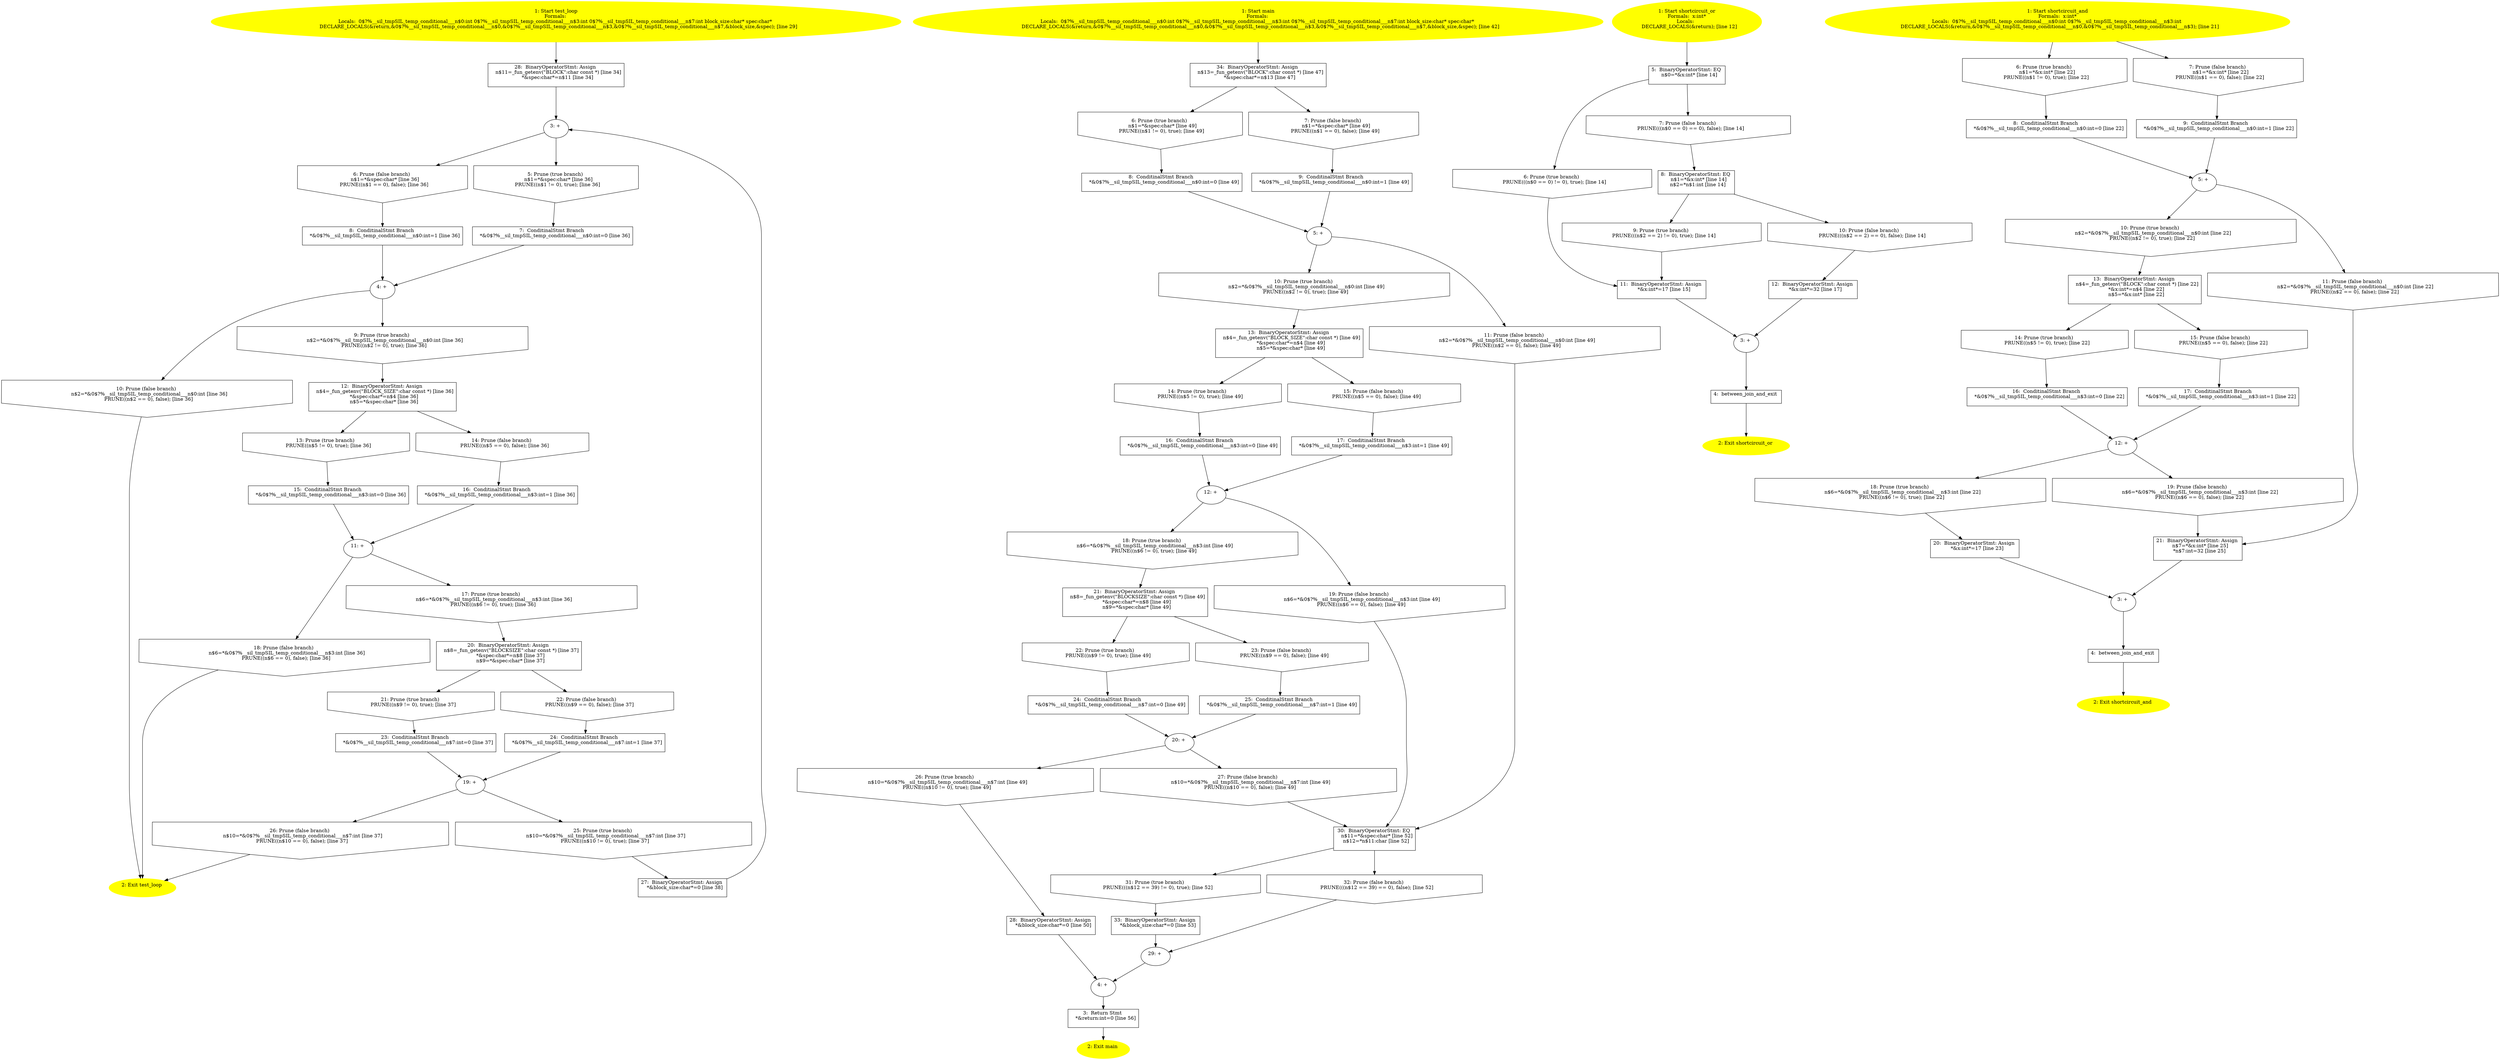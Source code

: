 /* @generated */
digraph iCFG {
"test_loop.254a9d372f8f45542e409771135b9322_1" [label="1: Start test_loop\nFormals: \nLocals:  0$?%__sil_tmpSIL_temp_conditional___n$0:int 0$?%__sil_tmpSIL_temp_conditional___n$3:int 0$?%__sil_tmpSIL_temp_conditional___n$7:int block_size:char* spec:char* \n   DECLARE_LOCALS(&return,&0$?%__sil_tmpSIL_temp_conditional___n$0,&0$?%__sil_tmpSIL_temp_conditional___n$3,&0$?%__sil_tmpSIL_temp_conditional___n$7,&block_size,&spec); [line 29]\n " color=yellow style=filled]
	

	 "test_loop.254a9d372f8f45542e409771135b9322_1" -> "test_loop.254a9d372f8f45542e409771135b9322_28" ;
"test_loop.254a9d372f8f45542e409771135b9322_2" [label="2: Exit test_loop \n  " color=yellow style=filled]
	

"test_loop.254a9d372f8f45542e409771135b9322_3" [label="3: + \n  " ]
	

	 "test_loop.254a9d372f8f45542e409771135b9322_3" -> "test_loop.254a9d372f8f45542e409771135b9322_5" ;
	 "test_loop.254a9d372f8f45542e409771135b9322_3" -> "test_loop.254a9d372f8f45542e409771135b9322_6" ;
"test_loop.254a9d372f8f45542e409771135b9322_4" [label="4: + \n  " ]
	

	 "test_loop.254a9d372f8f45542e409771135b9322_4" -> "test_loop.254a9d372f8f45542e409771135b9322_9" ;
	 "test_loop.254a9d372f8f45542e409771135b9322_4" -> "test_loop.254a9d372f8f45542e409771135b9322_10" ;
"test_loop.254a9d372f8f45542e409771135b9322_5" [label="5: Prune (true branch) \n   n$1=*&spec:char* [line 36]\n  PRUNE((n$1 != 0), true); [line 36]\n " shape="invhouse"]
	

	 "test_loop.254a9d372f8f45542e409771135b9322_5" -> "test_loop.254a9d372f8f45542e409771135b9322_7" ;
"test_loop.254a9d372f8f45542e409771135b9322_6" [label="6: Prune (false branch) \n   n$1=*&spec:char* [line 36]\n  PRUNE((n$1 == 0), false); [line 36]\n " shape="invhouse"]
	

	 "test_loop.254a9d372f8f45542e409771135b9322_6" -> "test_loop.254a9d372f8f45542e409771135b9322_8" ;
"test_loop.254a9d372f8f45542e409771135b9322_7" [label="7:  ConditinalStmt Branch \n   *&0$?%__sil_tmpSIL_temp_conditional___n$0:int=0 [line 36]\n " shape="box"]
	

	 "test_loop.254a9d372f8f45542e409771135b9322_7" -> "test_loop.254a9d372f8f45542e409771135b9322_4" ;
"test_loop.254a9d372f8f45542e409771135b9322_8" [label="8:  ConditinalStmt Branch \n   *&0$?%__sil_tmpSIL_temp_conditional___n$0:int=1 [line 36]\n " shape="box"]
	

	 "test_loop.254a9d372f8f45542e409771135b9322_8" -> "test_loop.254a9d372f8f45542e409771135b9322_4" ;
"test_loop.254a9d372f8f45542e409771135b9322_9" [label="9: Prune (true branch) \n   n$2=*&0$?%__sil_tmpSIL_temp_conditional___n$0:int [line 36]\n  PRUNE((n$2 != 0), true); [line 36]\n " shape="invhouse"]
	

	 "test_loop.254a9d372f8f45542e409771135b9322_9" -> "test_loop.254a9d372f8f45542e409771135b9322_12" ;
"test_loop.254a9d372f8f45542e409771135b9322_10" [label="10: Prune (false branch) \n   n$2=*&0$?%__sil_tmpSIL_temp_conditional___n$0:int [line 36]\n  PRUNE((n$2 == 0), false); [line 36]\n " shape="invhouse"]
	

	 "test_loop.254a9d372f8f45542e409771135b9322_10" -> "test_loop.254a9d372f8f45542e409771135b9322_2" ;
"test_loop.254a9d372f8f45542e409771135b9322_11" [label="11: + \n  " ]
	

	 "test_loop.254a9d372f8f45542e409771135b9322_11" -> "test_loop.254a9d372f8f45542e409771135b9322_17" ;
	 "test_loop.254a9d372f8f45542e409771135b9322_11" -> "test_loop.254a9d372f8f45542e409771135b9322_18" ;
"test_loop.254a9d372f8f45542e409771135b9322_12" [label="12:  BinaryOperatorStmt: Assign \n   n$4=_fun_getenv(\"BLOCK_SIZE\":char const *) [line 36]\n  *&spec:char*=n$4 [line 36]\n  n$5=*&spec:char* [line 36]\n " shape="box"]
	

	 "test_loop.254a9d372f8f45542e409771135b9322_12" -> "test_loop.254a9d372f8f45542e409771135b9322_13" ;
	 "test_loop.254a9d372f8f45542e409771135b9322_12" -> "test_loop.254a9d372f8f45542e409771135b9322_14" ;
"test_loop.254a9d372f8f45542e409771135b9322_13" [label="13: Prune (true branch) \n   PRUNE((n$5 != 0), true); [line 36]\n " shape="invhouse"]
	

	 "test_loop.254a9d372f8f45542e409771135b9322_13" -> "test_loop.254a9d372f8f45542e409771135b9322_15" ;
"test_loop.254a9d372f8f45542e409771135b9322_14" [label="14: Prune (false branch) \n   PRUNE((n$5 == 0), false); [line 36]\n " shape="invhouse"]
	

	 "test_loop.254a9d372f8f45542e409771135b9322_14" -> "test_loop.254a9d372f8f45542e409771135b9322_16" ;
"test_loop.254a9d372f8f45542e409771135b9322_15" [label="15:  ConditinalStmt Branch \n   *&0$?%__sil_tmpSIL_temp_conditional___n$3:int=0 [line 36]\n " shape="box"]
	

	 "test_loop.254a9d372f8f45542e409771135b9322_15" -> "test_loop.254a9d372f8f45542e409771135b9322_11" ;
"test_loop.254a9d372f8f45542e409771135b9322_16" [label="16:  ConditinalStmt Branch \n   *&0$?%__sil_tmpSIL_temp_conditional___n$3:int=1 [line 36]\n " shape="box"]
	

	 "test_loop.254a9d372f8f45542e409771135b9322_16" -> "test_loop.254a9d372f8f45542e409771135b9322_11" ;
"test_loop.254a9d372f8f45542e409771135b9322_17" [label="17: Prune (true branch) \n   n$6=*&0$?%__sil_tmpSIL_temp_conditional___n$3:int [line 36]\n  PRUNE((n$6 != 0), true); [line 36]\n " shape="invhouse"]
	

	 "test_loop.254a9d372f8f45542e409771135b9322_17" -> "test_loop.254a9d372f8f45542e409771135b9322_20" ;
"test_loop.254a9d372f8f45542e409771135b9322_18" [label="18: Prune (false branch) \n   n$6=*&0$?%__sil_tmpSIL_temp_conditional___n$3:int [line 36]\n  PRUNE((n$6 == 0), false); [line 36]\n " shape="invhouse"]
	

	 "test_loop.254a9d372f8f45542e409771135b9322_18" -> "test_loop.254a9d372f8f45542e409771135b9322_2" ;
"test_loop.254a9d372f8f45542e409771135b9322_19" [label="19: + \n  " ]
	

	 "test_loop.254a9d372f8f45542e409771135b9322_19" -> "test_loop.254a9d372f8f45542e409771135b9322_25" ;
	 "test_loop.254a9d372f8f45542e409771135b9322_19" -> "test_loop.254a9d372f8f45542e409771135b9322_26" ;
"test_loop.254a9d372f8f45542e409771135b9322_20" [label="20:  BinaryOperatorStmt: Assign \n   n$8=_fun_getenv(\"BLOCKSIZE\":char const *) [line 37]\n  *&spec:char*=n$8 [line 37]\n  n$9=*&spec:char* [line 37]\n " shape="box"]
	

	 "test_loop.254a9d372f8f45542e409771135b9322_20" -> "test_loop.254a9d372f8f45542e409771135b9322_21" ;
	 "test_loop.254a9d372f8f45542e409771135b9322_20" -> "test_loop.254a9d372f8f45542e409771135b9322_22" ;
"test_loop.254a9d372f8f45542e409771135b9322_21" [label="21: Prune (true branch) \n   PRUNE((n$9 != 0), true); [line 37]\n " shape="invhouse"]
	

	 "test_loop.254a9d372f8f45542e409771135b9322_21" -> "test_loop.254a9d372f8f45542e409771135b9322_23" ;
"test_loop.254a9d372f8f45542e409771135b9322_22" [label="22: Prune (false branch) \n   PRUNE((n$9 == 0), false); [line 37]\n " shape="invhouse"]
	

	 "test_loop.254a9d372f8f45542e409771135b9322_22" -> "test_loop.254a9d372f8f45542e409771135b9322_24" ;
"test_loop.254a9d372f8f45542e409771135b9322_23" [label="23:  ConditinalStmt Branch \n   *&0$?%__sil_tmpSIL_temp_conditional___n$7:int=0 [line 37]\n " shape="box"]
	

	 "test_loop.254a9d372f8f45542e409771135b9322_23" -> "test_loop.254a9d372f8f45542e409771135b9322_19" ;
"test_loop.254a9d372f8f45542e409771135b9322_24" [label="24:  ConditinalStmt Branch \n   *&0$?%__sil_tmpSIL_temp_conditional___n$7:int=1 [line 37]\n " shape="box"]
	

	 "test_loop.254a9d372f8f45542e409771135b9322_24" -> "test_loop.254a9d372f8f45542e409771135b9322_19" ;
"test_loop.254a9d372f8f45542e409771135b9322_25" [label="25: Prune (true branch) \n   n$10=*&0$?%__sil_tmpSIL_temp_conditional___n$7:int [line 37]\n  PRUNE((n$10 != 0), true); [line 37]\n " shape="invhouse"]
	

	 "test_loop.254a9d372f8f45542e409771135b9322_25" -> "test_loop.254a9d372f8f45542e409771135b9322_27" ;
"test_loop.254a9d372f8f45542e409771135b9322_26" [label="26: Prune (false branch) \n   n$10=*&0$?%__sil_tmpSIL_temp_conditional___n$7:int [line 37]\n  PRUNE((n$10 == 0), false); [line 37]\n " shape="invhouse"]
	

	 "test_loop.254a9d372f8f45542e409771135b9322_26" -> "test_loop.254a9d372f8f45542e409771135b9322_2" ;
"test_loop.254a9d372f8f45542e409771135b9322_27" [label="27:  BinaryOperatorStmt: Assign \n   *&block_size:char*=0 [line 38]\n " shape="box"]
	

	 "test_loop.254a9d372f8f45542e409771135b9322_27" -> "test_loop.254a9d372f8f45542e409771135b9322_3" ;
"test_loop.254a9d372f8f45542e409771135b9322_28" [label="28:  BinaryOperatorStmt: Assign \n   n$11=_fun_getenv(\"BLOCK\":char const *) [line 34]\n  *&spec:char*=n$11 [line 34]\n " shape="box"]
	

	 "test_loop.254a9d372f8f45542e409771135b9322_28" -> "test_loop.254a9d372f8f45542e409771135b9322_3" ;
"main.fad58de7366495db4650cfefac2fcd61_1" [label="1: Start main\nFormals: \nLocals:  0$?%__sil_tmpSIL_temp_conditional___n$0:int 0$?%__sil_tmpSIL_temp_conditional___n$3:int 0$?%__sil_tmpSIL_temp_conditional___n$7:int block_size:char* spec:char* \n   DECLARE_LOCALS(&return,&0$?%__sil_tmpSIL_temp_conditional___n$0,&0$?%__sil_tmpSIL_temp_conditional___n$3,&0$?%__sil_tmpSIL_temp_conditional___n$7,&block_size,&spec); [line 42]\n " color=yellow style=filled]
	

	 "main.fad58de7366495db4650cfefac2fcd61_1" -> "main.fad58de7366495db4650cfefac2fcd61_34" ;
"main.fad58de7366495db4650cfefac2fcd61_2" [label="2: Exit main \n  " color=yellow style=filled]
	

"main.fad58de7366495db4650cfefac2fcd61_3" [label="3:  Return Stmt \n   *&return:int=0 [line 56]\n " shape="box"]
	

	 "main.fad58de7366495db4650cfefac2fcd61_3" -> "main.fad58de7366495db4650cfefac2fcd61_2" ;
"main.fad58de7366495db4650cfefac2fcd61_4" [label="4: + \n  " ]
	

	 "main.fad58de7366495db4650cfefac2fcd61_4" -> "main.fad58de7366495db4650cfefac2fcd61_3" ;
"main.fad58de7366495db4650cfefac2fcd61_5" [label="5: + \n  " ]
	

	 "main.fad58de7366495db4650cfefac2fcd61_5" -> "main.fad58de7366495db4650cfefac2fcd61_10" ;
	 "main.fad58de7366495db4650cfefac2fcd61_5" -> "main.fad58de7366495db4650cfefac2fcd61_11" ;
"main.fad58de7366495db4650cfefac2fcd61_6" [label="6: Prune (true branch) \n   n$1=*&spec:char* [line 49]\n  PRUNE((n$1 != 0), true); [line 49]\n " shape="invhouse"]
	

	 "main.fad58de7366495db4650cfefac2fcd61_6" -> "main.fad58de7366495db4650cfefac2fcd61_8" ;
"main.fad58de7366495db4650cfefac2fcd61_7" [label="7: Prune (false branch) \n   n$1=*&spec:char* [line 49]\n  PRUNE((n$1 == 0), false); [line 49]\n " shape="invhouse"]
	

	 "main.fad58de7366495db4650cfefac2fcd61_7" -> "main.fad58de7366495db4650cfefac2fcd61_9" ;
"main.fad58de7366495db4650cfefac2fcd61_8" [label="8:  ConditinalStmt Branch \n   *&0$?%__sil_tmpSIL_temp_conditional___n$0:int=0 [line 49]\n " shape="box"]
	

	 "main.fad58de7366495db4650cfefac2fcd61_8" -> "main.fad58de7366495db4650cfefac2fcd61_5" ;
"main.fad58de7366495db4650cfefac2fcd61_9" [label="9:  ConditinalStmt Branch \n   *&0$?%__sil_tmpSIL_temp_conditional___n$0:int=1 [line 49]\n " shape="box"]
	

	 "main.fad58de7366495db4650cfefac2fcd61_9" -> "main.fad58de7366495db4650cfefac2fcd61_5" ;
"main.fad58de7366495db4650cfefac2fcd61_10" [label="10: Prune (true branch) \n   n$2=*&0$?%__sil_tmpSIL_temp_conditional___n$0:int [line 49]\n  PRUNE((n$2 != 0), true); [line 49]\n " shape="invhouse"]
	

	 "main.fad58de7366495db4650cfefac2fcd61_10" -> "main.fad58de7366495db4650cfefac2fcd61_13" ;
"main.fad58de7366495db4650cfefac2fcd61_11" [label="11: Prune (false branch) \n   n$2=*&0$?%__sil_tmpSIL_temp_conditional___n$0:int [line 49]\n  PRUNE((n$2 == 0), false); [line 49]\n " shape="invhouse"]
	

	 "main.fad58de7366495db4650cfefac2fcd61_11" -> "main.fad58de7366495db4650cfefac2fcd61_30" ;
"main.fad58de7366495db4650cfefac2fcd61_12" [label="12: + \n  " ]
	

	 "main.fad58de7366495db4650cfefac2fcd61_12" -> "main.fad58de7366495db4650cfefac2fcd61_18" ;
	 "main.fad58de7366495db4650cfefac2fcd61_12" -> "main.fad58de7366495db4650cfefac2fcd61_19" ;
"main.fad58de7366495db4650cfefac2fcd61_13" [label="13:  BinaryOperatorStmt: Assign \n   n$4=_fun_getenv(\"BLOCK_SIZE\":char const *) [line 49]\n  *&spec:char*=n$4 [line 49]\n  n$5=*&spec:char* [line 49]\n " shape="box"]
	

	 "main.fad58de7366495db4650cfefac2fcd61_13" -> "main.fad58de7366495db4650cfefac2fcd61_14" ;
	 "main.fad58de7366495db4650cfefac2fcd61_13" -> "main.fad58de7366495db4650cfefac2fcd61_15" ;
"main.fad58de7366495db4650cfefac2fcd61_14" [label="14: Prune (true branch) \n   PRUNE((n$5 != 0), true); [line 49]\n " shape="invhouse"]
	

	 "main.fad58de7366495db4650cfefac2fcd61_14" -> "main.fad58de7366495db4650cfefac2fcd61_16" ;
"main.fad58de7366495db4650cfefac2fcd61_15" [label="15: Prune (false branch) \n   PRUNE((n$5 == 0), false); [line 49]\n " shape="invhouse"]
	

	 "main.fad58de7366495db4650cfefac2fcd61_15" -> "main.fad58de7366495db4650cfefac2fcd61_17" ;
"main.fad58de7366495db4650cfefac2fcd61_16" [label="16:  ConditinalStmt Branch \n   *&0$?%__sil_tmpSIL_temp_conditional___n$3:int=0 [line 49]\n " shape="box"]
	

	 "main.fad58de7366495db4650cfefac2fcd61_16" -> "main.fad58de7366495db4650cfefac2fcd61_12" ;
"main.fad58de7366495db4650cfefac2fcd61_17" [label="17:  ConditinalStmt Branch \n   *&0$?%__sil_tmpSIL_temp_conditional___n$3:int=1 [line 49]\n " shape="box"]
	

	 "main.fad58de7366495db4650cfefac2fcd61_17" -> "main.fad58de7366495db4650cfefac2fcd61_12" ;
"main.fad58de7366495db4650cfefac2fcd61_18" [label="18: Prune (true branch) \n   n$6=*&0$?%__sil_tmpSIL_temp_conditional___n$3:int [line 49]\n  PRUNE((n$6 != 0), true); [line 49]\n " shape="invhouse"]
	

	 "main.fad58de7366495db4650cfefac2fcd61_18" -> "main.fad58de7366495db4650cfefac2fcd61_21" ;
"main.fad58de7366495db4650cfefac2fcd61_19" [label="19: Prune (false branch) \n   n$6=*&0$?%__sil_tmpSIL_temp_conditional___n$3:int [line 49]\n  PRUNE((n$6 == 0), false); [line 49]\n " shape="invhouse"]
	

	 "main.fad58de7366495db4650cfefac2fcd61_19" -> "main.fad58de7366495db4650cfefac2fcd61_30" ;
"main.fad58de7366495db4650cfefac2fcd61_20" [label="20: + \n  " ]
	

	 "main.fad58de7366495db4650cfefac2fcd61_20" -> "main.fad58de7366495db4650cfefac2fcd61_26" ;
	 "main.fad58de7366495db4650cfefac2fcd61_20" -> "main.fad58de7366495db4650cfefac2fcd61_27" ;
"main.fad58de7366495db4650cfefac2fcd61_21" [label="21:  BinaryOperatorStmt: Assign \n   n$8=_fun_getenv(\"BLOCKSIZE\":char const *) [line 49]\n  *&spec:char*=n$8 [line 49]\n  n$9=*&spec:char* [line 49]\n " shape="box"]
	

	 "main.fad58de7366495db4650cfefac2fcd61_21" -> "main.fad58de7366495db4650cfefac2fcd61_22" ;
	 "main.fad58de7366495db4650cfefac2fcd61_21" -> "main.fad58de7366495db4650cfefac2fcd61_23" ;
"main.fad58de7366495db4650cfefac2fcd61_22" [label="22: Prune (true branch) \n   PRUNE((n$9 != 0), true); [line 49]\n " shape="invhouse"]
	

	 "main.fad58de7366495db4650cfefac2fcd61_22" -> "main.fad58de7366495db4650cfefac2fcd61_24" ;
"main.fad58de7366495db4650cfefac2fcd61_23" [label="23: Prune (false branch) \n   PRUNE((n$9 == 0), false); [line 49]\n " shape="invhouse"]
	

	 "main.fad58de7366495db4650cfefac2fcd61_23" -> "main.fad58de7366495db4650cfefac2fcd61_25" ;
"main.fad58de7366495db4650cfefac2fcd61_24" [label="24:  ConditinalStmt Branch \n   *&0$?%__sil_tmpSIL_temp_conditional___n$7:int=0 [line 49]\n " shape="box"]
	

	 "main.fad58de7366495db4650cfefac2fcd61_24" -> "main.fad58de7366495db4650cfefac2fcd61_20" ;
"main.fad58de7366495db4650cfefac2fcd61_25" [label="25:  ConditinalStmt Branch \n   *&0$?%__sil_tmpSIL_temp_conditional___n$7:int=1 [line 49]\n " shape="box"]
	

	 "main.fad58de7366495db4650cfefac2fcd61_25" -> "main.fad58de7366495db4650cfefac2fcd61_20" ;
"main.fad58de7366495db4650cfefac2fcd61_26" [label="26: Prune (true branch) \n   n$10=*&0$?%__sil_tmpSIL_temp_conditional___n$7:int [line 49]\n  PRUNE((n$10 != 0), true); [line 49]\n " shape="invhouse"]
	

	 "main.fad58de7366495db4650cfefac2fcd61_26" -> "main.fad58de7366495db4650cfefac2fcd61_28" ;
"main.fad58de7366495db4650cfefac2fcd61_27" [label="27: Prune (false branch) \n   n$10=*&0$?%__sil_tmpSIL_temp_conditional___n$7:int [line 49]\n  PRUNE((n$10 == 0), false); [line 49]\n " shape="invhouse"]
	

	 "main.fad58de7366495db4650cfefac2fcd61_27" -> "main.fad58de7366495db4650cfefac2fcd61_30" ;
"main.fad58de7366495db4650cfefac2fcd61_28" [label="28:  BinaryOperatorStmt: Assign \n   *&block_size:char*=0 [line 50]\n " shape="box"]
	

	 "main.fad58de7366495db4650cfefac2fcd61_28" -> "main.fad58de7366495db4650cfefac2fcd61_4" ;
"main.fad58de7366495db4650cfefac2fcd61_29" [label="29: + \n  " ]
	

	 "main.fad58de7366495db4650cfefac2fcd61_29" -> "main.fad58de7366495db4650cfefac2fcd61_4" ;
"main.fad58de7366495db4650cfefac2fcd61_30" [label="30:  BinaryOperatorStmt: EQ \n   n$11=*&spec:char* [line 52]\n  n$12=*n$11:char [line 52]\n " shape="box"]
	

	 "main.fad58de7366495db4650cfefac2fcd61_30" -> "main.fad58de7366495db4650cfefac2fcd61_31" ;
	 "main.fad58de7366495db4650cfefac2fcd61_30" -> "main.fad58de7366495db4650cfefac2fcd61_32" ;
"main.fad58de7366495db4650cfefac2fcd61_31" [label="31: Prune (true branch) \n   PRUNE(((n$12 == 39) != 0), true); [line 52]\n " shape="invhouse"]
	

	 "main.fad58de7366495db4650cfefac2fcd61_31" -> "main.fad58de7366495db4650cfefac2fcd61_33" ;
"main.fad58de7366495db4650cfefac2fcd61_32" [label="32: Prune (false branch) \n   PRUNE(((n$12 == 39) == 0), false); [line 52]\n " shape="invhouse"]
	

	 "main.fad58de7366495db4650cfefac2fcd61_32" -> "main.fad58de7366495db4650cfefac2fcd61_29" ;
"main.fad58de7366495db4650cfefac2fcd61_33" [label="33:  BinaryOperatorStmt: Assign \n   *&block_size:char*=0 [line 53]\n " shape="box"]
	

	 "main.fad58de7366495db4650cfefac2fcd61_33" -> "main.fad58de7366495db4650cfefac2fcd61_29" ;
"main.fad58de7366495db4650cfefac2fcd61_34" [label="34:  BinaryOperatorStmt: Assign \n   n$13=_fun_getenv(\"BLOCK\":char const *) [line 47]\n  *&spec:char*=n$13 [line 47]\n " shape="box"]
	

	 "main.fad58de7366495db4650cfefac2fcd61_34" -> "main.fad58de7366495db4650cfefac2fcd61_6" ;
	 "main.fad58de7366495db4650cfefac2fcd61_34" -> "main.fad58de7366495db4650cfefac2fcd61_7" ;
"shortcircuit_or.5845fe75b89f8af7ec1944cd207962af_1" [label="1: Start shortcircuit_or\nFormals:  x:int*\nLocals:  \n   DECLARE_LOCALS(&return); [line 12]\n " color=yellow style=filled]
	

	 "shortcircuit_or.5845fe75b89f8af7ec1944cd207962af_1" -> "shortcircuit_or.5845fe75b89f8af7ec1944cd207962af_5" ;
"shortcircuit_or.5845fe75b89f8af7ec1944cd207962af_2" [label="2: Exit shortcircuit_or \n  " color=yellow style=filled]
	

"shortcircuit_or.5845fe75b89f8af7ec1944cd207962af_3" [label="3: + \n  " ]
	

	 "shortcircuit_or.5845fe75b89f8af7ec1944cd207962af_3" -> "shortcircuit_or.5845fe75b89f8af7ec1944cd207962af_4" ;
"shortcircuit_or.5845fe75b89f8af7ec1944cd207962af_4" [label="4:  between_join_and_exit \n  " shape="box"]
	

	 "shortcircuit_or.5845fe75b89f8af7ec1944cd207962af_4" -> "shortcircuit_or.5845fe75b89f8af7ec1944cd207962af_2" ;
"shortcircuit_or.5845fe75b89f8af7ec1944cd207962af_5" [label="5:  BinaryOperatorStmt: EQ \n   n$0=*&x:int* [line 14]\n " shape="box"]
	

	 "shortcircuit_or.5845fe75b89f8af7ec1944cd207962af_5" -> "shortcircuit_or.5845fe75b89f8af7ec1944cd207962af_6" ;
	 "shortcircuit_or.5845fe75b89f8af7ec1944cd207962af_5" -> "shortcircuit_or.5845fe75b89f8af7ec1944cd207962af_7" ;
"shortcircuit_or.5845fe75b89f8af7ec1944cd207962af_6" [label="6: Prune (true branch) \n   PRUNE(((n$0 == 0) != 0), true); [line 14]\n " shape="invhouse"]
	

	 "shortcircuit_or.5845fe75b89f8af7ec1944cd207962af_6" -> "shortcircuit_or.5845fe75b89f8af7ec1944cd207962af_11" ;
"shortcircuit_or.5845fe75b89f8af7ec1944cd207962af_7" [label="7: Prune (false branch) \n   PRUNE(((n$0 == 0) == 0), false); [line 14]\n " shape="invhouse"]
	

	 "shortcircuit_or.5845fe75b89f8af7ec1944cd207962af_7" -> "shortcircuit_or.5845fe75b89f8af7ec1944cd207962af_8" ;
"shortcircuit_or.5845fe75b89f8af7ec1944cd207962af_8" [label="8:  BinaryOperatorStmt: EQ \n   n$1=*&x:int* [line 14]\n  n$2=*n$1:int [line 14]\n " shape="box"]
	

	 "shortcircuit_or.5845fe75b89f8af7ec1944cd207962af_8" -> "shortcircuit_or.5845fe75b89f8af7ec1944cd207962af_9" ;
	 "shortcircuit_or.5845fe75b89f8af7ec1944cd207962af_8" -> "shortcircuit_or.5845fe75b89f8af7ec1944cd207962af_10" ;
"shortcircuit_or.5845fe75b89f8af7ec1944cd207962af_9" [label="9: Prune (true branch) \n   PRUNE(((n$2 == 2) != 0), true); [line 14]\n " shape="invhouse"]
	

	 "shortcircuit_or.5845fe75b89f8af7ec1944cd207962af_9" -> "shortcircuit_or.5845fe75b89f8af7ec1944cd207962af_11" ;
"shortcircuit_or.5845fe75b89f8af7ec1944cd207962af_10" [label="10: Prune (false branch) \n   PRUNE(((n$2 == 2) == 0), false); [line 14]\n " shape="invhouse"]
	

	 "shortcircuit_or.5845fe75b89f8af7ec1944cd207962af_10" -> "shortcircuit_or.5845fe75b89f8af7ec1944cd207962af_12" ;
"shortcircuit_or.5845fe75b89f8af7ec1944cd207962af_11" [label="11:  BinaryOperatorStmt: Assign \n   *&x:int*=17 [line 15]\n " shape="box"]
	

	 "shortcircuit_or.5845fe75b89f8af7ec1944cd207962af_11" -> "shortcircuit_or.5845fe75b89f8af7ec1944cd207962af_3" ;
"shortcircuit_or.5845fe75b89f8af7ec1944cd207962af_12" [label="12:  BinaryOperatorStmt: Assign \n   *&x:int*=32 [line 17]\n " shape="box"]
	

	 "shortcircuit_or.5845fe75b89f8af7ec1944cd207962af_12" -> "shortcircuit_or.5845fe75b89f8af7ec1944cd207962af_3" ;
"shortcircuit_and.10f9635d805ff3bd29dfc80b8f8d12da_1" [label="1: Start shortcircuit_and\nFormals:  x:int*\nLocals:  0$?%__sil_tmpSIL_temp_conditional___n$0:int 0$?%__sil_tmpSIL_temp_conditional___n$3:int \n   DECLARE_LOCALS(&return,&0$?%__sil_tmpSIL_temp_conditional___n$0,&0$?%__sil_tmpSIL_temp_conditional___n$3); [line 21]\n " color=yellow style=filled]
	

	 "shortcircuit_and.10f9635d805ff3bd29dfc80b8f8d12da_1" -> "shortcircuit_and.10f9635d805ff3bd29dfc80b8f8d12da_6" ;
	 "shortcircuit_and.10f9635d805ff3bd29dfc80b8f8d12da_1" -> "shortcircuit_and.10f9635d805ff3bd29dfc80b8f8d12da_7" ;
"shortcircuit_and.10f9635d805ff3bd29dfc80b8f8d12da_2" [label="2: Exit shortcircuit_and \n  " color=yellow style=filled]
	

"shortcircuit_and.10f9635d805ff3bd29dfc80b8f8d12da_3" [label="3: + \n  " ]
	

	 "shortcircuit_and.10f9635d805ff3bd29dfc80b8f8d12da_3" -> "shortcircuit_and.10f9635d805ff3bd29dfc80b8f8d12da_4" ;
"shortcircuit_and.10f9635d805ff3bd29dfc80b8f8d12da_4" [label="4:  between_join_and_exit \n  " shape="box"]
	

	 "shortcircuit_and.10f9635d805ff3bd29dfc80b8f8d12da_4" -> "shortcircuit_and.10f9635d805ff3bd29dfc80b8f8d12da_2" ;
"shortcircuit_and.10f9635d805ff3bd29dfc80b8f8d12da_5" [label="5: + \n  " ]
	

	 "shortcircuit_and.10f9635d805ff3bd29dfc80b8f8d12da_5" -> "shortcircuit_and.10f9635d805ff3bd29dfc80b8f8d12da_10" ;
	 "shortcircuit_and.10f9635d805ff3bd29dfc80b8f8d12da_5" -> "shortcircuit_and.10f9635d805ff3bd29dfc80b8f8d12da_11" ;
"shortcircuit_and.10f9635d805ff3bd29dfc80b8f8d12da_6" [label="6: Prune (true branch) \n   n$1=*&x:int* [line 22]\n  PRUNE((n$1 != 0), true); [line 22]\n " shape="invhouse"]
	

	 "shortcircuit_and.10f9635d805ff3bd29dfc80b8f8d12da_6" -> "shortcircuit_and.10f9635d805ff3bd29dfc80b8f8d12da_8" ;
"shortcircuit_and.10f9635d805ff3bd29dfc80b8f8d12da_7" [label="7: Prune (false branch) \n   n$1=*&x:int* [line 22]\n  PRUNE((n$1 == 0), false); [line 22]\n " shape="invhouse"]
	

	 "shortcircuit_and.10f9635d805ff3bd29dfc80b8f8d12da_7" -> "shortcircuit_and.10f9635d805ff3bd29dfc80b8f8d12da_9" ;
"shortcircuit_and.10f9635d805ff3bd29dfc80b8f8d12da_8" [label="8:  ConditinalStmt Branch \n   *&0$?%__sil_tmpSIL_temp_conditional___n$0:int=0 [line 22]\n " shape="box"]
	

	 "shortcircuit_and.10f9635d805ff3bd29dfc80b8f8d12da_8" -> "shortcircuit_and.10f9635d805ff3bd29dfc80b8f8d12da_5" ;
"shortcircuit_and.10f9635d805ff3bd29dfc80b8f8d12da_9" [label="9:  ConditinalStmt Branch \n   *&0$?%__sil_tmpSIL_temp_conditional___n$0:int=1 [line 22]\n " shape="box"]
	

	 "shortcircuit_and.10f9635d805ff3bd29dfc80b8f8d12da_9" -> "shortcircuit_and.10f9635d805ff3bd29dfc80b8f8d12da_5" ;
"shortcircuit_and.10f9635d805ff3bd29dfc80b8f8d12da_10" [label="10: Prune (true branch) \n   n$2=*&0$?%__sil_tmpSIL_temp_conditional___n$0:int [line 22]\n  PRUNE((n$2 != 0), true); [line 22]\n " shape="invhouse"]
	

	 "shortcircuit_and.10f9635d805ff3bd29dfc80b8f8d12da_10" -> "shortcircuit_and.10f9635d805ff3bd29dfc80b8f8d12da_13" ;
"shortcircuit_and.10f9635d805ff3bd29dfc80b8f8d12da_11" [label="11: Prune (false branch) \n   n$2=*&0$?%__sil_tmpSIL_temp_conditional___n$0:int [line 22]\n  PRUNE((n$2 == 0), false); [line 22]\n " shape="invhouse"]
	

	 "shortcircuit_and.10f9635d805ff3bd29dfc80b8f8d12da_11" -> "shortcircuit_and.10f9635d805ff3bd29dfc80b8f8d12da_21" ;
"shortcircuit_and.10f9635d805ff3bd29dfc80b8f8d12da_12" [label="12: + \n  " ]
	

	 "shortcircuit_and.10f9635d805ff3bd29dfc80b8f8d12da_12" -> "shortcircuit_and.10f9635d805ff3bd29dfc80b8f8d12da_18" ;
	 "shortcircuit_and.10f9635d805ff3bd29dfc80b8f8d12da_12" -> "shortcircuit_and.10f9635d805ff3bd29dfc80b8f8d12da_19" ;
"shortcircuit_and.10f9635d805ff3bd29dfc80b8f8d12da_13" [label="13:  BinaryOperatorStmt: Assign \n   n$4=_fun_getenv(\"BLOCK\":char const *) [line 22]\n  *&x:int*=n$4 [line 22]\n  n$5=*&x:int* [line 22]\n " shape="box"]
	

	 "shortcircuit_and.10f9635d805ff3bd29dfc80b8f8d12da_13" -> "shortcircuit_and.10f9635d805ff3bd29dfc80b8f8d12da_14" ;
	 "shortcircuit_and.10f9635d805ff3bd29dfc80b8f8d12da_13" -> "shortcircuit_and.10f9635d805ff3bd29dfc80b8f8d12da_15" ;
"shortcircuit_and.10f9635d805ff3bd29dfc80b8f8d12da_14" [label="14: Prune (true branch) \n   PRUNE((n$5 != 0), true); [line 22]\n " shape="invhouse"]
	

	 "shortcircuit_and.10f9635d805ff3bd29dfc80b8f8d12da_14" -> "shortcircuit_and.10f9635d805ff3bd29dfc80b8f8d12da_16" ;
"shortcircuit_and.10f9635d805ff3bd29dfc80b8f8d12da_15" [label="15: Prune (false branch) \n   PRUNE((n$5 == 0), false); [line 22]\n " shape="invhouse"]
	

	 "shortcircuit_and.10f9635d805ff3bd29dfc80b8f8d12da_15" -> "shortcircuit_and.10f9635d805ff3bd29dfc80b8f8d12da_17" ;
"shortcircuit_and.10f9635d805ff3bd29dfc80b8f8d12da_16" [label="16:  ConditinalStmt Branch \n   *&0$?%__sil_tmpSIL_temp_conditional___n$3:int=0 [line 22]\n " shape="box"]
	

	 "shortcircuit_and.10f9635d805ff3bd29dfc80b8f8d12da_16" -> "shortcircuit_and.10f9635d805ff3bd29dfc80b8f8d12da_12" ;
"shortcircuit_and.10f9635d805ff3bd29dfc80b8f8d12da_17" [label="17:  ConditinalStmt Branch \n   *&0$?%__sil_tmpSIL_temp_conditional___n$3:int=1 [line 22]\n " shape="box"]
	

	 "shortcircuit_and.10f9635d805ff3bd29dfc80b8f8d12da_17" -> "shortcircuit_and.10f9635d805ff3bd29dfc80b8f8d12da_12" ;
"shortcircuit_and.10f9635d805ff3bd29dfc80b8f8d12da_18" [label="18: Prune (true branch) \n   n$6=*&0$?%__sil_tmpSIL_temp_conditional___n$3:int [line 22]\n  PRUNE((n$6 != 0), true); [line 22]\n " shape="invhouse"]
	

	 "shortcircuit_and.10f9635d805ff3bd29dfc80b8f8d12da_18" -> "shortcircuit_and.10f9635d805ff3bd29dfc80b8f8d12da_20" ;
"shortcircuit_and.10f9635d805ff3bd29dfc80b8f8d12da_19" [label="19: Prune (false branch) \n   n$6=*&0$?%__sil_tmpSIL_temp_conditional___n$3:int [line 22]\n  PRUNE((n$6 == 0), false); [line 22]\n " shape="invhouse"]
	

	 "shortcircuit_and.10f9635d805ff3bd29dfc80b8f8d12da_19" -> "shortcircuit_and.10f9635d805ff3bd29dfc80b8f8d12da_21" ;
"shortcircuit_and.10f9635d805ff3bd29dfc80b8f8d12da_20" [label="20:  BinaryOperatorStmt: Assign \n   *&x:int*=17 [line 23]\n " shape="box"]
	

	 "shortcircuit_and.10f9635d805ff3bd29dfc80b8f8d12da_20" -> "shortcircuit_and.10f9635d805ff3bd29dfc80b8f8d12da_3" ;
"shortcircuit_and.10f9635d805ff3bd29dfc80b8f8d12da_21" [label="21:  BinaryOperatorStmt: Assign \n   n$7=*&x:int* [line 25]\n  *n$7:int=32 [line 25]\n " shape="box"]
	

	 "shortcircuit_and.10f9635d805ff3bd29dfc80b8f8d12da_21" -> "shortcircuit_and.10f9635d805ff3bd29dfc80b8f8d12da_3" ;
}
